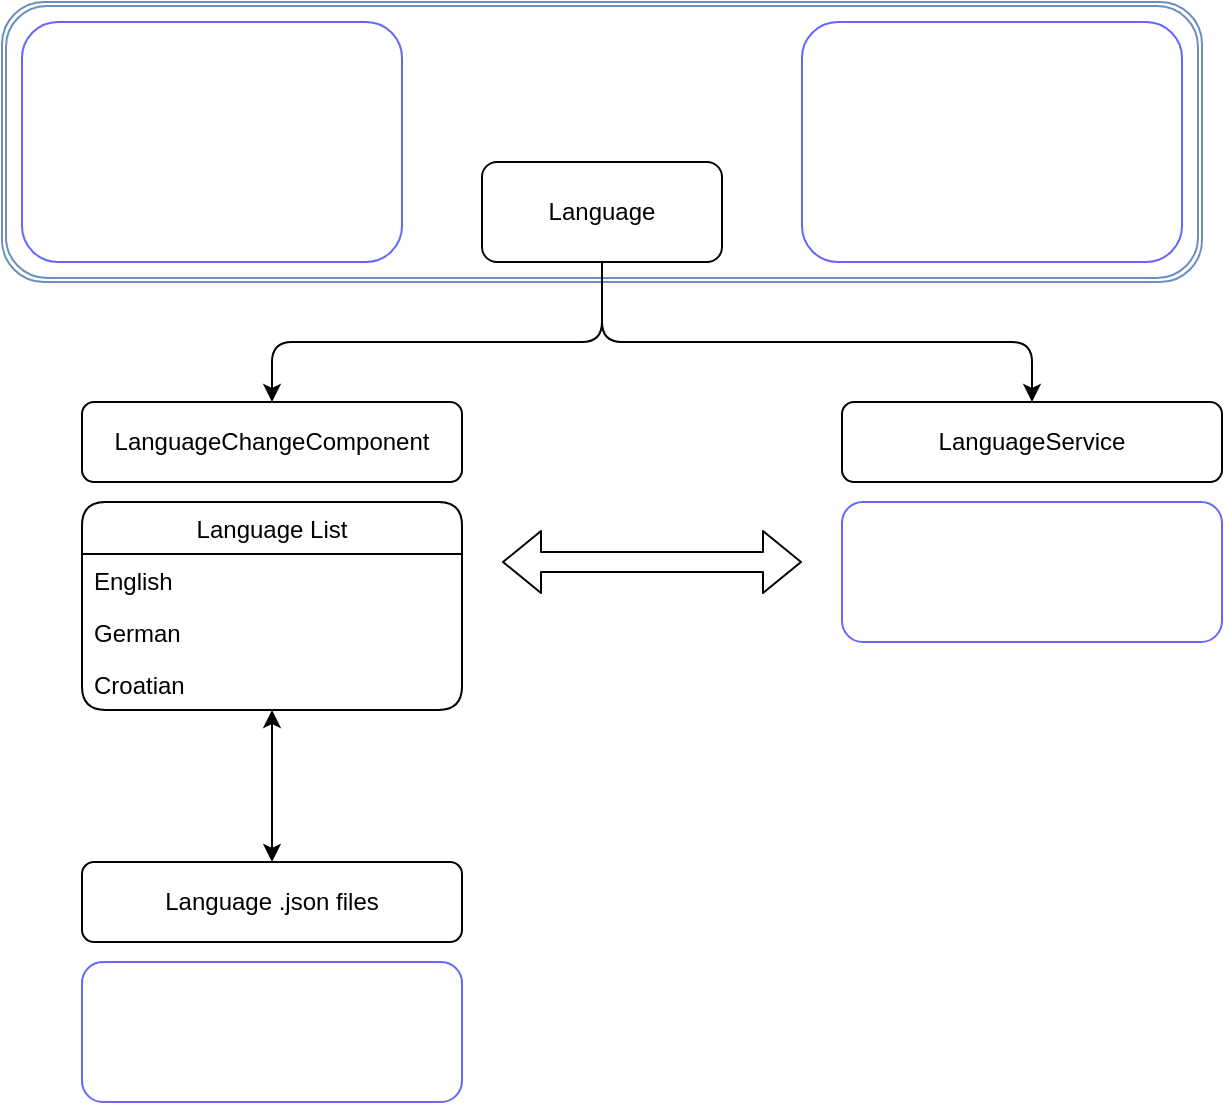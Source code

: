 <mxfile version="13.1.3">
    <diagram id="biDH6sSqvXoEk5hqDHH8" name="Page-1">
        <mxGraphModel dx="1021" dy="493" grid="1" gridSize="10" guides="1" tooltips="1" connect="1" arrows="1" fold="1" page="1" pageScale="1" pageWidth="850" pageHeight="1100" math="0" shadow="0">
            <root>
                <mxCell id="0"/>
                <mxCell id="1" parent="0"/>
                <mxCell id="2" value="" style="shape=ext;double=1;rounded=1;whiteSpace=wrap;html=1;shadow=0;glass=0;strokeColor=#6c8ebf;align=center;fillColor=none;" parent="1" vertex="1">
                    <mxGeometry x="40" y="40" width="600" height="140" as="geometry"/>
                </mxCell>
                <mxCell id="3" value="Language" style="rounded=1;whiteSpace=wrap;html=1;shadow=0;glass=0;gradientColor=none;" parent="1" vertex="1">
                    <mxGeometry x="280" y="120" width="120" height="50" as="geometry"/>
                </mxCell>
                <mxCell id="4" value="Provides ability to change language, currently there are three languages available and is applied to all web/view content (but not the DB content) &#10;" style="text;strokeColor=#6666FF;fillColor=none;spacing=5;spacingTop=5;whiteSpace=wrap;overflow=hidden;rounded=1;shadow=0;glass=0;fontColor=#FFFFFF;align=center;spacingBottom=0;" parent="1" vertex="1">
                    <mxGeometry x="50" y="50" width="190" height="120" as="geometry"/>
                </mxCell>
                <mxCell id="5" value="LanguageChangeComponent" style="rounded=1;whiteSpace=wrap;" parent="1" vertex="1">
                    <mxGeometry x="80" y="240" width="190" height="40" as="geometry"/>
                </mxCell>
                <mxCell id="10" value="" style="endArrow=classic;html=1;exitX=0.5;exitY=1;exitDx=0;exitDy=0;entryX=0.5;entryY=0;entryDx=0;entryDy=0;" parent="1" source="3" target="5" edge="1">
                    <mxGeometry width="50" height="50" relative="1" as="geometry">
                        <mxPoint x="410" y="350" as="sourcePoint"/>
                        <mxPoint x="460" y="300" as="targetPoint"/>
                        <Array as="points">
                            <mxPoint x="340" y="210"/>
                            <mxPoint x="175" y="210"/>
                        </Array>
                    </mxGeometry>
                </mxCell>
                <mxCell id="11" value="LanguageService" style="rounded=1;whiteSpace=wrap;" parent="1" vertex="1">
                    <mxGeometry x="460" y="240" width="190" height="40" as="geometry"/>
                </mxCell>
                <mxCell id="12" value="" style="endArrow=classic;html=1;entryX=0.5;entryY=0;entryDx=0;entryDy=0;" parent="1" target="11" edge="1">
                    <mxGeometry width="50" height="50" relative="1" as="geometry">
                        <mxPoint x="340" y="170" as="sourcePoint"/>
                        <mxPoint x="460" y="300" as="targetPoint"/>
                        <Array as="points">
                            <mxPoint x="340" y="210"/>
                            <mxPoint x="555" y="210"/>
                        </Array>
                    </mxGeometry>
                </mxCell>
                <mxCell id="14" value="Uses TranslateModule, TranslateLoader &amp;amp; TranslatePipe from @ngx-translate" style="text;strokeColor=#6666FF;fillColor=none;spacing=5;spacingTop=5;whiteSpace=wrap;overflow=hidden;rounded=1;shadow=0;glass=0;fontColor=#FFFFFF;align=center;spacingBottom=0;html=1;" parent="1" vertex="1">
                    <mxGeometry x="440" y="50" width="190" height="120" as="geometry"/>
                </mxCell>
                <mxCell id="15" value="Provides functionality for language change and access throughtout the app" style="text;strokeColor=#6666FF;fillColor=none;spacing=5;spacingTop=5;whiteSpace=wrap;overflow=hidden;rounded=1;shadow=0;glass=0;fontColor=#FFFFFF;align=center;spacingBottom=0;html=1;" parent="1" vertex="1">
                    <mxGeometry x="460" y="290" width="190" height="70" as="geometry"/>
                </mxCell>
                <mxCell id="6" value="Language List" style="swimlane;fontStyle=0;childLayout=stackLayout;horizontal=1;startSize=26;fillColor=none;horizontalStack=0;resizeParent=1;resizeParentMax=0;resizeLast=0;collapsible=1;marginBottom=0;html=0;rounded=1;swimlaneLine=1;glass=0;shadow=0;comic=0;" parent="1" vertex="1">
                    <mxGeometry x="80" y="290" width="190" height="104" as="geometry">
                        <mxRectangle x="80" y="320" width="110" height="26" as="alternateBounds"/>
                    </mxGeometry>
                </mxCell>
                <mxCell id="7" value="English" style="text;strokeColor=none;fillColor=none;align=left;verticalAlign=top;spacingLeft=4;spacingRight=4;overflow=hidden;rotatable=0;points=[[0,0.5],[1,0.5]];portConstraint=eastwest;" parent="6" vertex="1">
                    <mxGeometry y="26" width="190" height="26" as="geometry"/>
                </mxCell>
                <mxCell id="8" value="German" style="text;strokeColor=none;fillColor=none;align=left;verticalAlign=top;spacingLeft=4;spacingRight=4;overflow=hidden;rotatable=0;points=[[0,0.5],[1,0.5]];portConstraint=eastwest;" parent="6" vertex="1">
                    <mxGeometry y="52" width="190" height="26" as="geometry"/>
                </mxCell>
                <mxCell id="9" value="Croatian" style="text;strokeColor=none;fillColor=none;align=left;verticalAlign=top;spacingLeft=4;spacingRight=4;overflow=hidden;rotatable=0;points=[[0,0.5],[1,0.5]];portConstraint=eastwest;" parent="6" vertex="1">
                    <mxGeometry y="78" width="190" height="26" as="geometry"/>
                </mxCell>
                <mxCell id="17" value="" style="shape=flexArrow;endArrow=classic;startArrow=classic;html=1;" parent="1" edge="1">
                    <mxGeometry width="50" height="50" relative="1" as="geometry">
                        <mxPoint x="290" y="320" as="sourcePoint"/>
                        <mxPoint x="440" y="320" as="targetPoint"/>
                    </mxGeometry>
                </mxCell>
                <mxCell id="18" value="Language .json files" style="rounded=1;whiteSpace=wrap;" vertex="1" parent="1">
                    <mxGeometry x="80" y="470" width="190" height="40" as="geometry"/>
                </mxCell>
                <mxCell id="21" value="" style="endArrow=classic;startArrow=classic;html=1;exitX=0.5;exitY=0;exitDx=0;exitDy=0;" edge="1" parent="1" source="18" target="9">
                    <mxGeometry width="50" height="50" relative="1" as="geometry">
                        <mxPoint x="450" y="410" as="sourcePoint"/>
                        <mxPoint x="500" y="360" as="targetPoint"/>
                    </mxGeometry>
                </mxCell>
                <mxCell id="22" value="Each language reads it's data from .json file located in assets/i18n" style="text;strokeColor=#6666FF;fillColor=none;spacing=5;spacingTop=5;whiteSpace=wrap;overflow=hidden;rounded=1;shadow=0;glass=0;fontColor=#FFFFFF;align=center;spacingBottom=0;html=1;" vertex="1" parent="1">
                    <mxGeometry x="80" y="520" width="190" height="70" as="geometry"/>
                </mxCell>
            </root>
        </mxGraphModel>
    </diagram>
</mxfile>